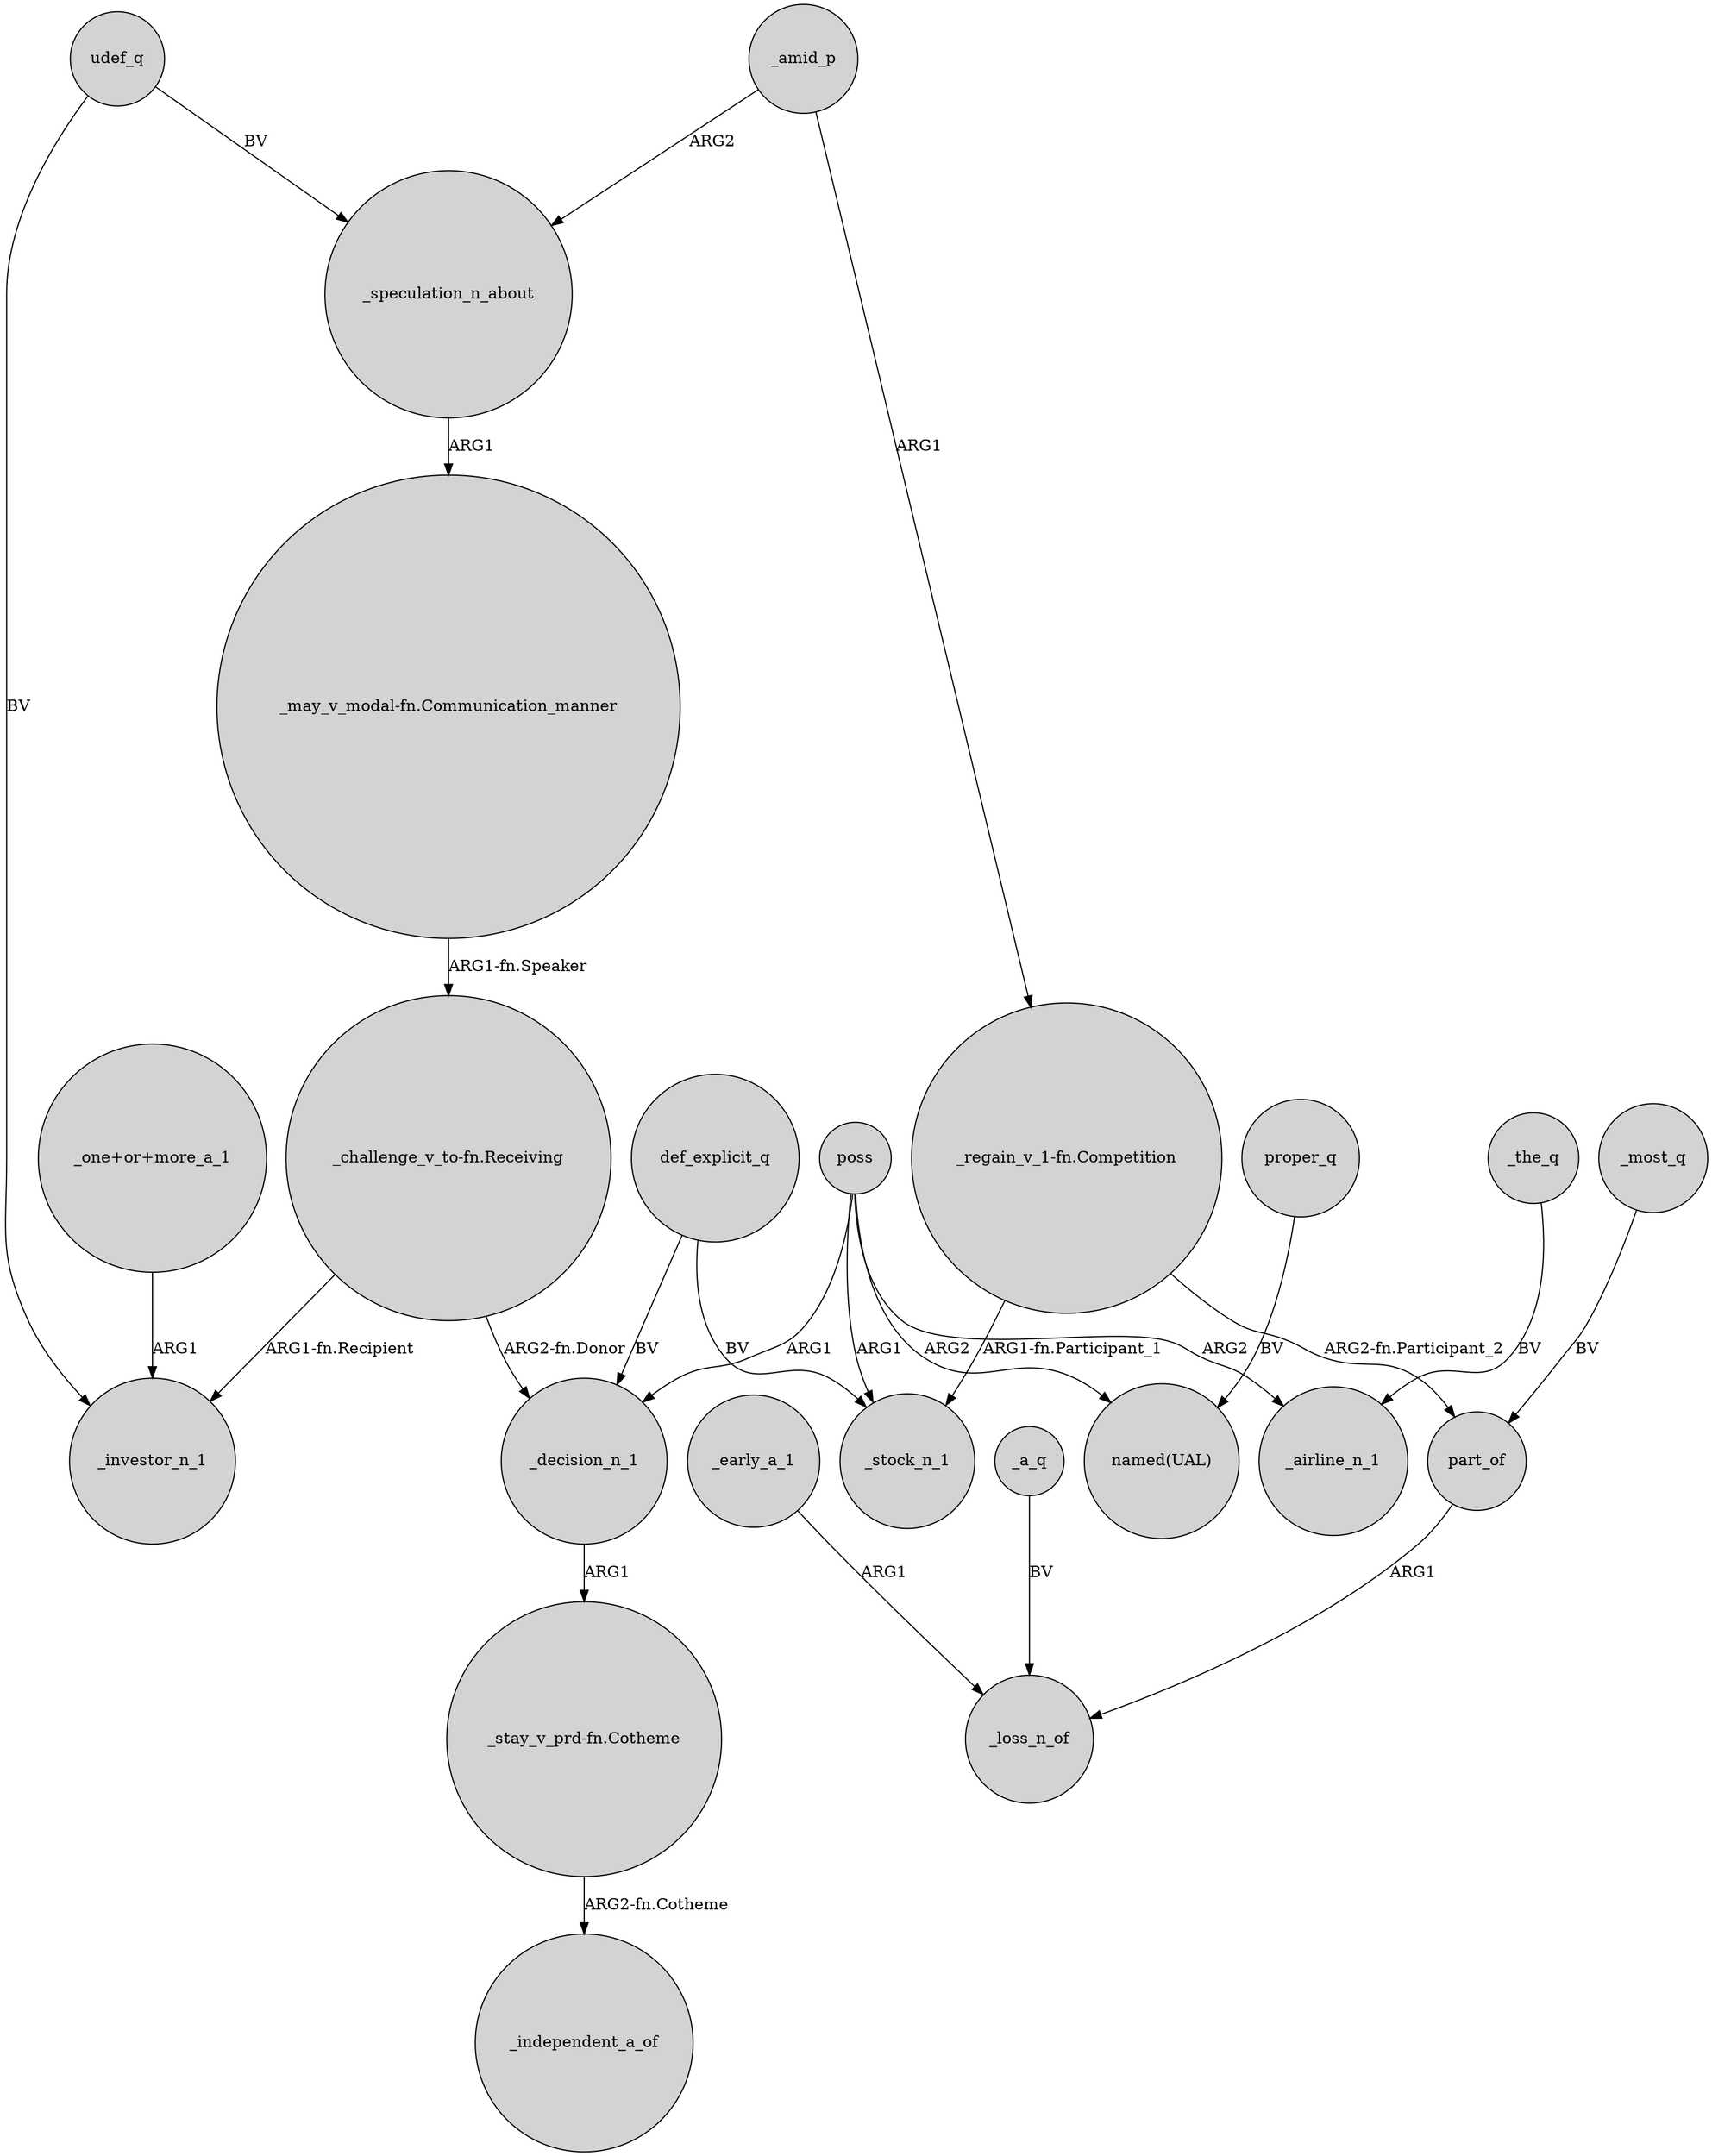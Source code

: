 digraph {
	node [shape=circle style=filled]
	_a_q -> _loss_n_of [label=BV]
	"_stay_v_prd-fn.Cotheme" -> _independent_a_of [label="ARG2-fn.Cotheme"]
	_speculation_n_about -> "_may_v_modal-fn.Communication_manner" [label=ARG1]
	"_challenge_v_to-fn.Receiving" -> _investor_n_1 [label="ARG1-fn.Recipient"]
	def_explicit_q -> _decision_n_1 [label=BV]
	"_challenge_v_to-fn.Receiving" -> _decision_n_1 [label="ARG2-fn.Donor"]
	udef_q -> _speculation_n_about [label=BV]
	def_explicit_q -> _stock_n_1 [label=BV]
	poss -> _decision_n_1 [label=ARG1]
	"_may_v_modal-fn.Communication_manner" -> "_challenge_v_to-fn.Receiving" [label="ARG1-fn.Speaker"]
	poss -> "named(UAL)" [label=ARG2]
	proper_q -> "named(UAL)" [label=BV]
	"_regain_v_1-fn.Competition" -> part_of [label="ARG2-fn.Participant_2"]
	_most_q -> part_of [label=BV]
	_amid_p -> _speculation_n_about [label=ARG2]
	poss -> _stock_n_1 [label=ARG1]
	part_of -> _loss_n_of [label=ARG1]
	poss -> _airline_n_1 [label=ARG2]
	_the_q -> _airline_n_1 [label=BV]
	_amid_p -> "_regain_v_1-fn.Competition" [label=ARG1]
	udef_q -> _investor_n_1 [label=BV]
	"_one+or+more_a_1" -> _investor_n_1 [label=ARG1]
	"_regain_v_1-fn.Competition" -> _stock_n_1 [label="ARG1-fn.Participant_1"]
	_decision_n_1 -> "_stay_v_prd-fn.Cotheme" [label=ARG1]
	_early_a_1 -> _loss_n_of [label=ARG1]
}
